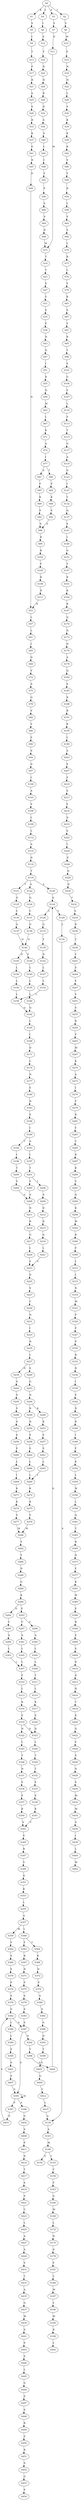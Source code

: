 strict digraph  {
	S0 -> S1 [ label = K ];
	S0 -> S2 [ label = I ];
	S0 -> S3 [ label = A ];
	S0 -> S4 [ label = L ];
	S1 -> S5 [ label = V ];
	S2 -> S6 [ label = V ];
	S3 -> S7 [ label = V ];
	S4 -> S8 [ label = I ];
	S5 -> S9 [ label = I ];
	S6 -> S10 [ label = M ];
	S7 -> S11 [ label = D ];
	S8 -> S12 [ label = E ];
	S9 -> S13 [ label = T ];
	S10 -> S14 [ label = E ];
	S11 -> S15 [ label = M ];
	S12 -> S16 [ label = Y ];
	S13 -> S17 [ label = P ];
	S14 -> S18 [ label = N ];
	S15 -> S19 [ label = T ];
	S16 -> S20 [ label = N ];
	S17 -> S21 [ label = R ];
	S18 -> S22 [ label = H ];
	S19 -> S23 [ label = T ];
	S20 -> S24 [ label = N ];
	S21 -> S25 [ label = S ];
	S22 -> S26 [ label = L ];
	S23 -> S27 [ label = S ];
	S24 -> S28 [ label = R ];
	S25 -> S29 [ label = S ];
	S26 -> S30 [ label = V ];
	S27 -> S31 [ label = Y ];
	S28 -> S32 [ label = H ];
	S29 -> S33 [ label = R ];
	S30 -> S34 [ label = K ];
	S31 -> S35 [ label = E ];
	S32 -> S36 [ label = A ];
	S33 -> S37 [ label = K ];
	S34 -> S38 [ label = K ];
	S35 -> S39 [ label = P ];
	S36 -> S40 [ label = A ];
	S37 -> S41 [ label = P ];
	S38 -> S42 [ label = K ];
	S39 -> S43 [ label = N ];
	S40 -> S44 [ label = L ];
	S41 -> S45 [ label = R ];
	S42 -> S46 [ label = V ];
	S43 -> S47 [ label = Q ];
	S44 -> S48 [ label = I ];
	S45 -> S49 [ label = H ];
	S46 -> S50 [ label = Y ];
	S47 -> S51 [ label = I ];
	S48 -> S52 [ label = V ];
	S49 -> S53 [ label = N ];
	S50 -> S54 [ label = R ];
	S51 -> S55 [ label = R ];
	S52 -> S56 [ label = P ];
	S53 -> S57 [ label = L ];
	S54 -> S58 [ label = L ];
	S55 -> S59 [ label = Q ];
	S56 -> S60 [ label = A ];
	S57 -> S61 [ label = L ];
	S58 -> S62 [ label = V ];
	S59 -> S63 [ label = M ];
	S60 -> S64 [ label = V ];
	S61 -> S65 [ label = I ];
	S62 -> S66 [ label = V ];
	S63 -> S67 [ label = L ];
	S64 -> S68 [ label = D ];
	S65 -> S69 [ label = D ];
	S66 -> S70 [ label = L ];
	S67 -> S71 [ label = K ];
	S68 -> S15 [ label = M ];
	S69 -> S72 [ label = V ];
	S70 -> S73 [ label = R ];
	S71 -> S74 [ label = A ];
	S72 -> S75 [ label = A ];
	S73 -> S76 [ label = L ];
	S74 -> S77 [ label = I ];
	S75 -> S78 [ label = G ];
	S76 -> S79 [ label = V ];
	S77 -> S80 [ label = T ];
	S77 -> S81 [ label = S ];
	S78 -> S82 [ label = V ];
	S79 -> S83 [ label = K ];
	S80 -> S84 [ label = P ];
	S81 -> S85 [ label = P ];
	S82 -> S86 [ label = V ];
	S83 -> S87 [ label = S ];
	S84 -> S88 [ label = K ];
	S85 -> S89 [ label = K ];
	S86 -> S90 [ label = E ];
	S87 -> S91 [ label = Y ];
	S88 -> S92 [ label = S ];
	S89 -> S93 [ label = S ];
	S90 -> S94 [ label = S ];
	S91 -> S95 [ label = R ];
	S92 -> S96 [ label = S ];
	S93 -> S96 [ label = S ];
	S94 -> S97 [ label = D ];
	S95 -> S98 [ label = T ];
	S96 -> S99 [ label = R ];
	S97 -> S100 [ label = I ];
	S98 -> S101 [ label = E ];
	S99 -> S102 [ label = R ];
	S100 -> S103 [ label = A ];
	S101 -> S104 [ label = G ];
	S102 -> S105 [ label = P ];
	S103 -> S106 [ label = V ];
	S104 -> S107 [ label = E ];
	S105 -> S108 [ label = R ];
	S106 -> S109 [ label = L ];
	S107 -> S110 [ label = L ];
	S108 -> S111 [ label = H ];
	S109 -> S112 [ label = L ];
	S110 -> S113 [ label = F ];
	S111 -> S53 [ label = N ];
	S112 -> S114 [ label = A ];
	S113 -> S115 [ label = T ];
	S114 -> S116 [ label = D ];
	S115 -> S117 [ label = G ];
	S116 -> S118 [ label = T ];
	S117 -> S119 [ label = A ];
	S118 -> S120 [ label = S ];
	S118 -> S121 [ label = T ];
	S118 -> S122 [ label = A ];
	S119 -> S123 [ label = G ];
	S120 -> S124 [ label = Q ];
	S121 -> S125 [ label = Q ];
	S122 -> S126 [ label = Q ];
	S123 -> S127 [ label = I ];
	S124 -> S128 [ label = C ];
	S124 -> S129 [ label = Y ];
	S125 -> S130 [ label = C ];
	S126 -> S131 [ label = C ];
	S127 -> S132 [ label = T ];
	S128 -> S133 [ label = G ];
	S129 -> S134 [ label = L ];
	S130 -> S135 [ label = G ];
	S131 -> S136 [ label = G ];
	S132 -> S137 [ label = Q ];
	S133 -> S138 [ label = Y ];
	S134 -> S139 [ label = A ];
	S135 -> S140 [ label = H ];
	S136 -> S140 [ label = H ];
	S137 -> S141 [ label = E ];
	S138 -> S142 [ label = D ];
	S139 -> S143 [ label = A ];
	S140 -> S144 [ label = E ];
	S140 -> S145 [ label = D ];
	S141 -> S146 [ label = I ];
	S142 -> S147 [ label = L ];
	S143 -> S148 [ label = M ];
	S144 -> S149 [ label = L ];
	S145 -> S150 [ label = L ];
	S146 -> S151 [ label = G ];
	S147 -> S152 [ label = L ];
	S148 -> S153 [ label = I ];
	S148 -> S154 [ label = V ];
	S149 -> S155 [ label = L ];
	S150 -> S156 [ label = L ];
	S151 -> S157 [ label = T ];
	S152 -> S158 [ label = L ];
	S153 -> S159 [ label = C ];
	S155 -> S160 [ label = L ];
	S156 -> S158 [ label = L ];
	S157 -> S161 [ label = R ];
	S158 -> S162 [ label = Q ];
	S159 -> S163 [ label = F ];
	S160 -> S162 [ label = Q ];
	S161 -> S164 [ label = R ];
	S162 -> S165 [ label = L ];
	S163 -> S166 [ label = G ];
	S164 -> S167 [ label = R ];
	S165 -> S168 [ label = I ];
	S166 -> S169 [ label = M ];
	S167 -> S170 [ label = Q ];
	S168 -> S171 [ label = D ];
	S169 -> S172 [ label = L ];
	S170 -> S173 [ label = N ];
	S171 -> S174 [ label = L ];
	S172 -> S175 [ label = N ];
	S173 -> S176 [ label = N ];
	S174 -> S177 [ label = N ];
	S175 -> S178 [ label = D ];
	S176 -> S179 [ label = A ];
	S177 -> S180 [ label = E ];
	S178 -> S181 [ label = P ];
	S179 -> S182 [ label = Q ];
	S180 -> S183 [ label = N ];
	S181 -> S184 [ label = L ];
	S182 -> S185 [ label = S ];
	S183 -> S186 [ label = E ];
	S184 -> S187 [ label = M ];
	S185 -> S188 [ label = R ];
	S186 -> S189 [ label = I ];
	S187 -> S190 [ label = L ];
	S188 -> S191 [ label = R ];
	S189 -> S192 [ label = T ];
	S189 -> S193 [ label = A ];
	S190 -> S194 [ label = M ];
	S191 -> S195 [ label = R ];
	S192 -> S196 [ label = I ];
	S193 -> S197 [ label = I ];
	S194 -> S198 [ label = R ];
	S195 -> S199 [ label = L ];
	S196 -> S200 [ label = T ];
	S197 -> S201 [ label = T ];
	S198 -> S202 [ label = L ];
	S199 -> S203 [ label = A ];
	S200 -> S204 [ label = V ];
	S201 -> S205 [ label = V ];
	S201 -> S206 [ label = I ];
	S203 -> S207 [ label = E ];
	S204 -> S208 [ label = A ];
	S205 -> S208 [ label = A ];
	S206 -> S209 [ label = A ];
	S207 -> S210 [ label = E ];
	S208 -> S211 [ label = N ];
	S209 -> S212 [ label = D ];
	S210 -> S213 [ label = S ];
	S211 -> S214 [ label = R ];
	S212 -> S215 [ label = R ];
	S213 -> S216 [ label = F ];
	S214 -> S217 [ label = G ];
	S215 -> S218 [ label = G ];
	S216 -> S219 [ label = D ];
	S217 -> S220 [ label = L ];
	S218 -> S221 [ label = L ];
	S219 -> S222 [ label = S ];
	S220 -> S223 [ label = V ];
	S221 -> S223 [ label = V ];
	S222 -> S224 [ label = I ];
	S223 -> S225 [ label = D ];
	S224 -> S226 [ label = E ];
	S225 -> S227 [ label = V ];
	S226 -> S228 [ label = D ];
	S227 -> S229 [ label = C ];
	S228 -> S230 [ label = D ];
	S229 -> S231 [ label = N ];
	S230 -> S232 [ label = T ];
	S231 -> S233 [ label = I ];
	S232 -> S234 [ label = S ];
	S233 -> S235 [ label = N ];
	S234 -> S236 [ label = R ];
	S235 -> S237 [ label = L ];
	S236 -> S238 [ label = C ];
	S237 -> S239 [ label = D ];
	S237 -> S240 [ label = E ];
	S238 -> S241 [ label = C ];
	S239 -> S242 [ label = G ];
	S240 -> S243 [ label = G ];
	S241 -> S244 [ label = S ];
	S242 -> S245 [ label = S ];
	S243 -> S246 [ label = N ];
	S244 -> S247 [ label = F ];
	S245 -> S248 [ label = S ];
	S246 -> S249 [ label = K ];
	S246 -> S250 [ label = R ];
	S247 -> S251 [ label = V ];
	S248 -> S252 [ label = S ];
	S249 -> S253 [ label = K ];
	S250 -> S254 [ label = N ];
	S251 -> S255 [ label = S ];
	S252 -> S256 [ label = E ];
	S253 -> S257 [ label = E ];
	S254 -> S258 [ label = E ];
	S255 -> S259 [ label = R ];
	S256 -> S260 [ label = E ];
	S257 -> S261 [ label = E ];
	S258 -> S262 [ label = E ];
	S259 -> S263 [ label = F ];
	S260 -> S264 [ label = L ];
	S261 -> S265 [ label = L ];
	S262 -> S266 [ label = L ];
	S263 -> S267 [ label = M ];
	S264 -> S268 [ label = I ];
	S265 -> S269 [ label = L ];
	S266 -> S269 [ label = L ];
	S267 -> S270 [ label = K ];
	S268 -> S271 [ label = K ];
	S269 -> S272 [ label = K ];
	S270 -> S273 [ label = A ];
	S271 -> S274 [ label = K ];
	S272 -> S275 [ label = K ];
	S273 -> S276 [ label = I ];
	S274 -> S277 [ label = V ];
	S275 -> S278 [ label = V ];
	S276 -> S279 [ label = F ];
	S277 -> S280 [ label = M ];
	S278 -> S280 [ label = M ];
	S279 -> S281 [ label = R ];
	S280 -> S282 [ label = Y ];
	S281 -> S283 [ label = Y ];
	S282 -> S284 [ label = Y ];
	S283 -> S285 [ label = C ];
	S284 -> S286 [ label = D ];
	S285 -> S287 [ label = R ];
	S286 -> S288 [ label = G ];
	S287 -> S289 [ label = K ];
	S288 -> S290 [ label = K ];
	S289 -> S291 [ label = V ];
	S290 -> S292 [ label = D ];
	S290 -> S293 [ label = E ];
	S291 -> S294 [ label = Q ];
	S292 -> S295 [ label = C ];
	S293 -> S296 [ label = S ];
	S293 -> S297 [ label = C ];
	S294 -> S298 [ label = K ];
	S295 -> S299 [ label = A ];
	S296 -> S300 [ label = A ];
	S297 -> S301 [ label = A ];
	S298 -> S302 [ label = W ];
	S299 -> S303 [ label = L ];
	S300 -> S304 [ label = L ];
	S301 -> S305 [ label = L ];
	S302 -> S306 [ label = R ];
	S303 -> S307 [ label = L ];
	S304 -> S308 [ label = L ];
	S305 -> S307 [ label = L ];
	S306 -> S309 [ label = P ];
	S307 -> S310 [ label = F ];
	S308 -> S311 [ label = Y ];
	S309 -> S312 [ label = L ];
	S310 -> S313 [ label = L ];
	S311 -> S314 [ label = L ];
	S312 -> S315 [ label = L ];
	S313 -> S316 [ label = K ];
	S314 -> S317 [ label = K ];
	S315 -> S318 [ label = N ];
	S316 -> S319 [ label = E ];
	S317 -> S320 [ label = E ];
	S318 -> S321 [ label = M ];
	S319 -> S322 [ label = N ];
	S319 -> S323 [ label = D ];
	S320 -> S323 [ label = D ];
	S321 -> S324 [ label = P ];
	S322 -> S325 [ label = L ];
	S323 -> S326 [ label = L ];
	S324 -> S327 [ label = P ];
	S325 -> S328 [ label = T ];
	S326 -> S329 [ label = T ];
	S327 -> S330 [ label = P ];
	S328 -> S331 [ label = N ];
	S329 -> S332 [ label = T ];
	S330 -> S333 [ label = R ];
	S331 -> S334 [ label = E ];
	S332 -> S335 [ label = E ];
	S333 -> S336 [ label = N ];
	S334 -> S337 [ label = E ];
	S335 -> S338 [ label = E ];
	S336 -> S339 [ label = I ];
	S337 -> S340 [ label = K ];
	S338 -> S341 [ label = K ];
	S339 -> S342 [ label = E ];
	S340 -> S343 [ label = V ];
	S341 -> S343 [ label = V ];
	S342 -> S344 [ label = N ];
	S343 -> S345 [ label = E ];
	S344 -> S346 [ label = R ];
	S345 -> S347 [ label = R ];
	S346 -> S348 [ label = I ];
	S347 -> S349 [ label = V ];
	S348 -> S350 [ label = F ];
	S349 -> S351 [ label = D ];
	S350 -> S352 [ label = K ];
	S351 -> S353 [ label = K ];
	S352 -> S354 [ label = L ];
	S353 -> S355 [ label = L ];
	S354 -> S356 [ label = W ];
	S355 -> S357 [ label = A ];
	S356 -> S358 [ label = L ];
	S357 -> S359 [ label = M ];
	S357 -> S360 [ label = L ];
	S358 -> S361 [ label = Q ];
	S359 -> S362 [ label = V ];
	S360 -> S363 [ label = F ];
	S360 -> S364 [ label = Y ];
	S361 -> S365 [ label = T ];
	S362 -> S366 [ label = E ];
	S363 -> S367 [ label = R ];
	S364 -> S368 [ label = K ];
	S365 -> S369 [ label = R ];
	S366 -> S370 [ label = S ];
	S367 -> S371 [ label = N ];
	S368 -> S372 [ label = D ];
	S369 -> S373 [ label = H ];
	S370 -> S374 [ label = P ];
	S371 -> S375 [ label = P ];
	S372 -> S376 [ label = P ];
	S373 -> S377 [ label = F ];
	S374 -> S378 [ label = S ];
	S375 -> S379 [ label = S ];
	S376 -> S380 [ label = S ];
	S377 -> S381 [ label = K ];
	S378 -> S382 [ label = S ];
	S379 -> S383 [ label = S ];
	S380 -> S384 [ label = S ];
	S381 -> S385 [ label = W ];
	S382 -> S386 [ label = L ];
	S382 -> S387 [ label = S ];
	S383 -> S387 [ label = S ];
	S384 -> S388 [ label = A ];
	S385 -> S389 [ label = E ];
	S386 -> S390 [ label = L ];
	S387 -> S391 [ label = S ];
	S387 -> S392 [ label = D ];
	S388 -> S393 [ label = D ];
	S389 -> S394 [ label = R ];
	S390 -> S395 [ label = S ];
	S391 -> S396 [ label = A ];
	S391 -> S397 [ label = P ];
	S391 -> S391 [ label = S ];
	S392 -> S398 [ label = T ];
	S393 -> S399 [ label = T ];
	S394 -> S400 [ label = E ];
	S395 -> S401 [ label = S ];
	S396 -> S402 [ label = G ];
	S397 -> S403 [ label = S ];
	S398 -> S404 [ label = S ];
	S399 -> S405 [ label = G ];
	S400 -> S406 [ label = S ];
	S401 -> S407 [ label = S ];
	S402 -> S408 [ label = S ];
	S403 -> S382 [ label = S ];
	S404 -> S124 [ label = Q ];
	S405 -> S409 [ label = Q ];
	S406 -> S410 [ label = D ];
	S407 -> S391 [ label = S ];
	S408 -> S411 [ label = P ];
	S409 -> S412 [ label = Y ];
	S410 -> S413 [ label = D ];
	S411 -> S414 [ label = D ];
	S412 -> S415 [ label = L ];
	S413 -> S416 [ label = H ];
	S414 -> S417 [ label = T ];
	S415 -> S139 [ label = A ];
	S416 -> S418 [ label = T ];
	S417 -> S419 [ label = S ];
	S418 -> S420 [ label = K ];
	S419 -> S421 [ label = P ];
	S420 -> S422 [ label = Q ];
	S421 -> S423 [ label = C ];
	S422 -> S424 [ label = F ];
	S423 -> S425 [ label = L ];
	S424 -> S426 [ label = S ];
	S425 -> S427 [ label = A ];
	S426 -> S428 [ label = N ];
	S427 -> S429 [ label = A ];
	S428 -> S430 [ label = S ];
	S429 -> S431 [ label = V ];
	S430 -> S432 [ label = M ];
	S431 -> S433 [ label = T ];
	S432 -> S434 [ label = M ];
	S433 -> S435 [ label = A ];
	S434 -> S436 [ label = A ];
	S435 -> S437 [ label = G ];
	S436 -> S438 [ label = I ];
	S437 -> S439 [ label = W ];
	S438 -> S440 [ label = L ];
	S439 -> S441 [ label = S ];
	S440 -> S442 [ label = M ];
	S441 -> S443 [ label = P ];
	S443 -> S444 [ label = P ];
	S444 -> S445 [ label = L ];
	S445 -> S446 [ label = G ];
	S446 -> S447 [ label = P ];
	S447 -> S448 [ label = S ];
	S448 -> S449 [ label = R ];
	S449 -> S450 [ label = P ];
	S450 -> S451 [ label = R ];
	S451 -> S452 [ label = S ];
	S452 -> S453 [ label = G ];
	S453 -> S454 [ label = P ];
}
